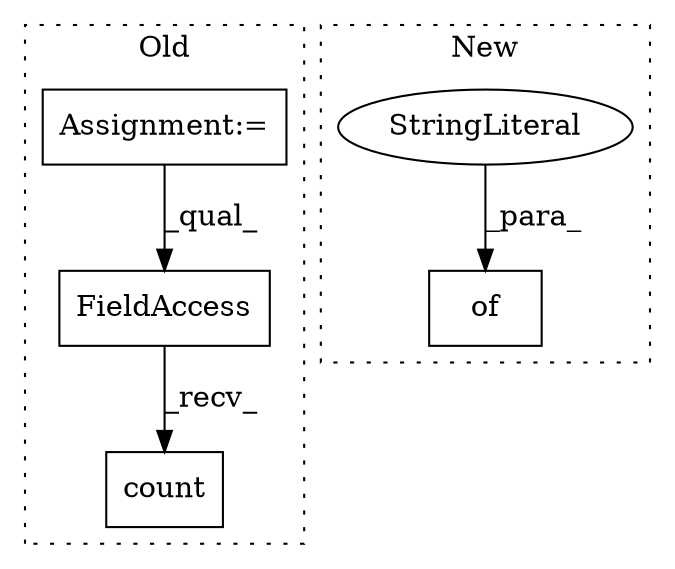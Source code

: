 digraph G {
subgraph cluster0 {
1 [label="count" a="32" s="1067" l="7" shape="box"];
4 [label="Assignment:=" a="7" s="279" l="13" shape="box"];
5 [label="FieldAccess" a="22" s="1045" l="21" shape="box"];
label = "Old";
style="dotted";
}
subgraph cluster1 {
2 [label="of" a="32" s="565,645" l="3,1" shape="box"];
3 [label="StringLiteral" a="45" s="597" l="15" shape="ellipse"];
label = "New";
style="dotted";
}
3 -> 2 [label="_para_"];
4 -> 5 [label="_qual_"];
5 -> 1 [label="_recv_"];
}
